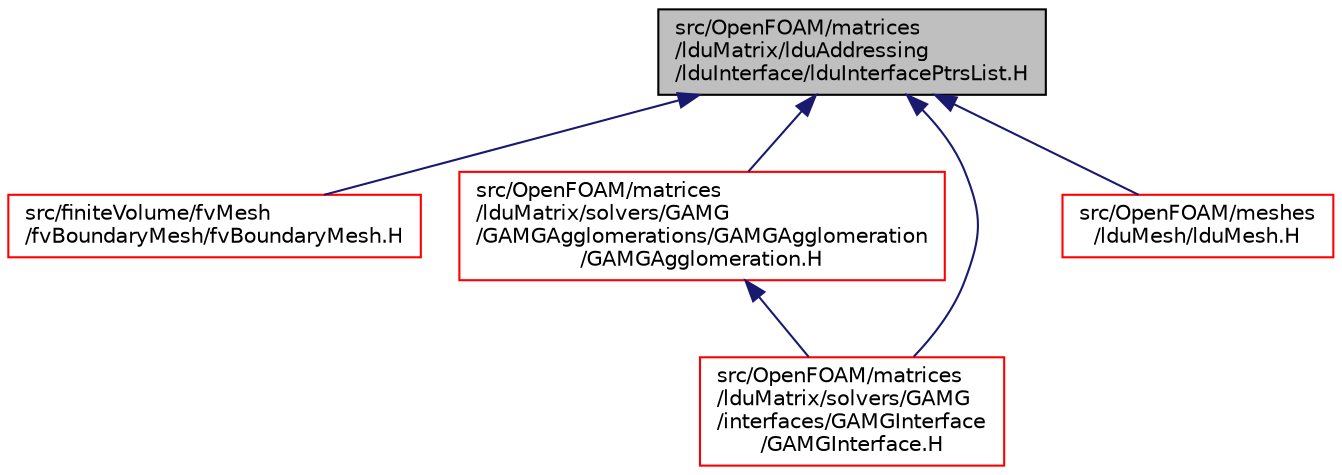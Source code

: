 digraph "src/OpenFOAM/matrices/lduMatrix/lduAddressing/lduInterface/lduInterfacePtrsList.H"
{
  bgcolor="transparent";
  edge [fontname="Helvetica",fontsize="10",labelfontname="Helvetica",labelfontsize="10"];
  node [fontname="Helvetica",fontsize="10",shape=record];
  Node100 [label="src/OpenFOAM/matrices\l/lduMatrix/lduAddressing\l/lduInterface/lduInterfacePtrsList.H",height=0.2,width=0.4,color="black", fillcolor="grey75", style="filled", fontcolor="black"];
  Node100 -> Node101 [dir="back",color="midnightblue",fontsize="10",style="solid",fontname="Helvetica"];
  Node101 [label="src/finiteVolume/fvMesh\l/fvBoundaryMesh/fvBoundaryMesh.H",height=0.2,width=0.4,color="red",URL="$a03713.html"];
  Node100 -> Node1992 [dir="back",color="midnightblue",fontsize="10",style="solid",fontname="Helvetica"];
  Node1992 [label="src/OpenFOAM/matrices\l/lduMatrix/solvers/GAMG\l/GAMGAgglomerations/GAMGAgglomeration\l/GAMGAgglomeration.H",height=0.2,width=0.4,color="red",URL="$a11441.html"];
  Node1992 -> Node2028 [dir="back",color="midnightblue",fontsize="10",style="solid",fontname="Helvetica"];
  Node2028 [label="src/OpenFOAM/matrices\l/lduMatrix/solvers/GAMG\l/interfaces/GAMGInterface\l/GAMGInterface.H",height=0.2,width=0.4,color="red",URL="$a11546.html"];
  Node100 -> Node2028 [dir="back",color="midnightblue",fontsize="10",style="solid",fontname="Helvetica"];
  Node100 -> Node2056 [dir="back",color="midnightblue",fontsize="10",style="solid",fontname="Helvetica"];
  Node2056 [label="src/OpenFOAM/meshes\l/lduMesh/lduMesh.H",height=0.2,width=0.4,color="red",URL="$a11912.html"];
}
